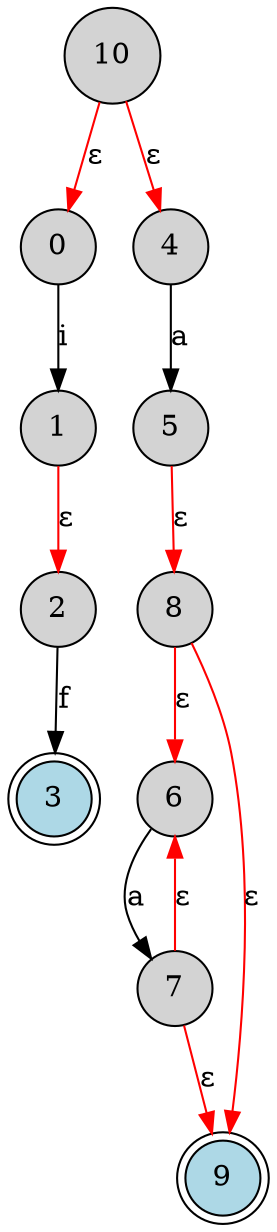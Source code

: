 digraph NFA {
    node [shape=circle, style=filled, fillcolor=lightgrey];
    10 -> 0 [label="ε", color=red];
    0 -> 1 [label="i", color=black];
    1 -> 2 [label="ε", color=red];
    2 -> 3 [label="f", color=black];
    10 -> 4 [label="ε", color=red];
    4 -> 5 [label="a", color=black];
    5 -> 8 [label="ε", color=red];
    8 -> 6 [label="ε", color=red];
    6 -> 7 [label="a", color=black];
    7 -> 6 [label="ε", color=red];
    7 -> 9 [label="ε", color=red];
    8 -> 9 [label="ε", color=red];
    9 [shape=doublecircle, fillcolor=lightblue];
    3 [shape=doublecircle, fillcolor=lightblue];
}
